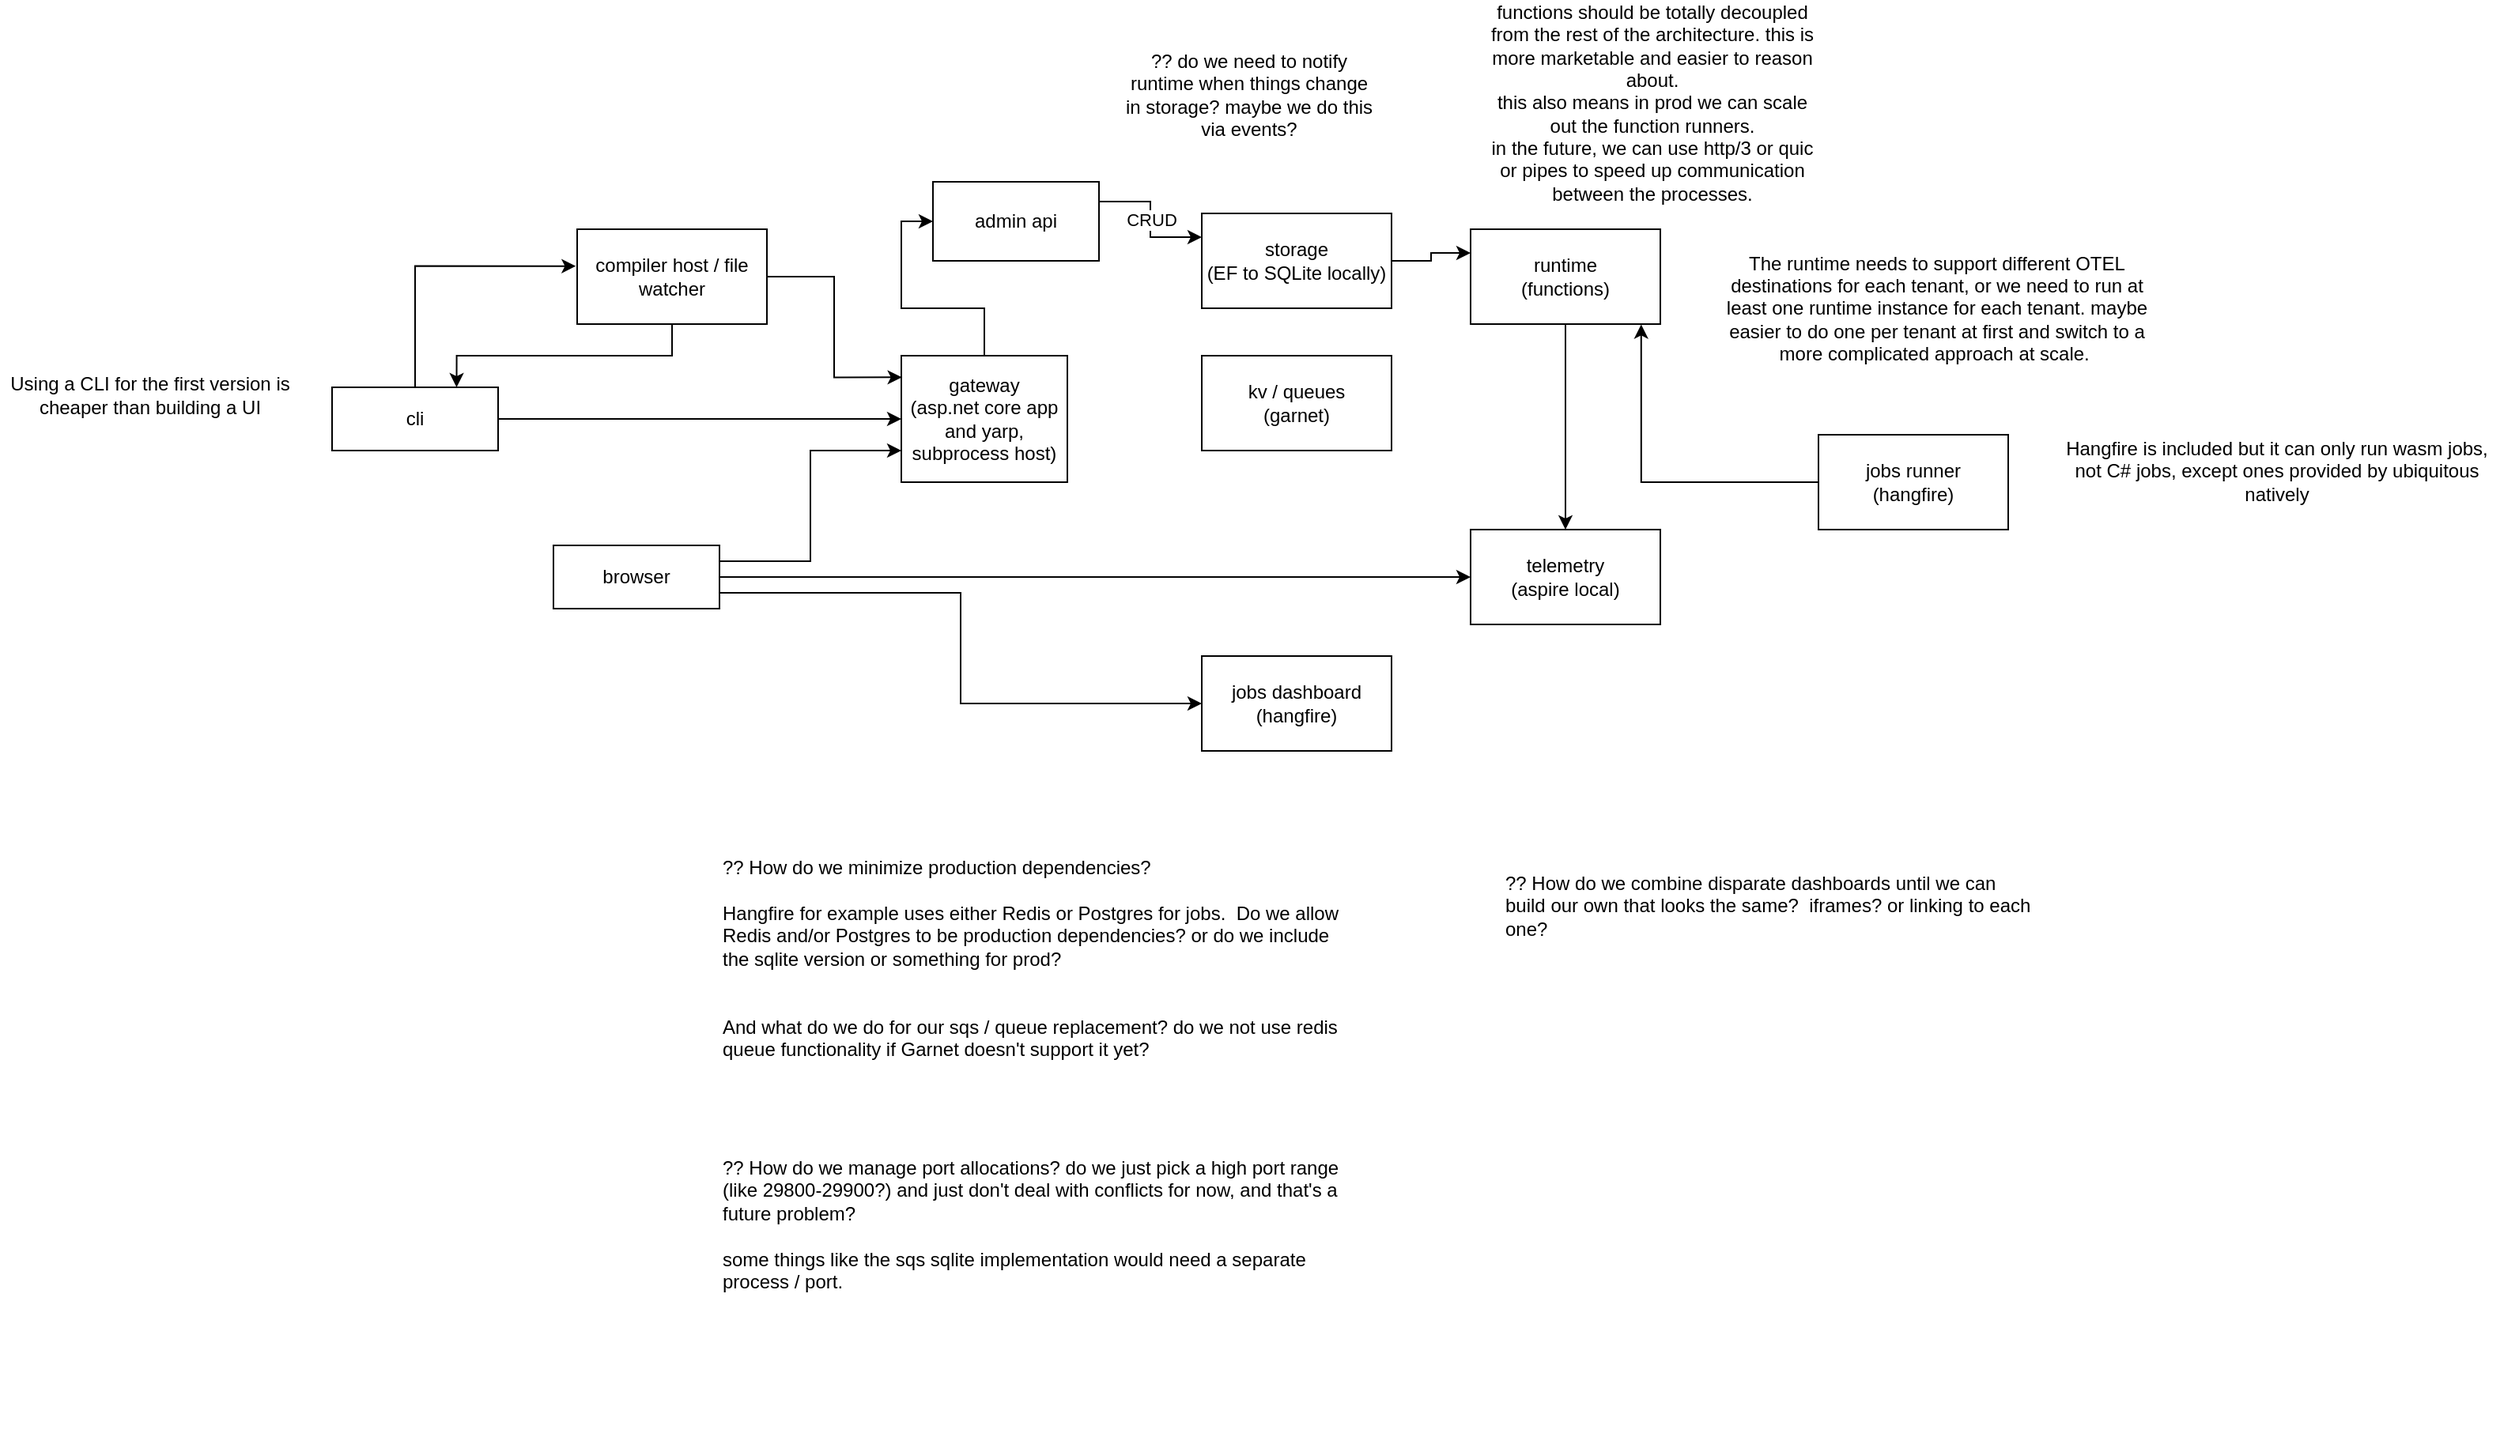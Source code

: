 <mxfile version="24.7.8" pages="2">
  <diagram name="Page-1" id="BgAlnJKzv2X2zv37iYPG">
    <mxGraphModel dx="2230" dy="837" grid="1" gridSize="10" guides="1" tooltips="1" connect="1" arrows="1" fold="1" page="1" pageScale="1" pageWidth="850" pageHeight="1100" math="0" shadow="0">
      <root>
        <mxCell id="0" />
        <mxCell id="1" parent="0" />
        <mxCell id="kKCNf0tcYqpQr1MLi-TP-12" style="edgeStyle=orthogonalEdgeStyle;rounded=0;orthogonalLoop=1;jettySize=auto;html=1;entryX=0;entryY=0.5;entryDx=0;entryDy=0;" edge="1" parent="1" source="kKCNf0tcYqpQr1MLi-TP-1" target="kKCNf0tcYqpQr1MLi-TP-4">
          <mxGeometry relative="1" as="geometry" />
        </mxCell>
        <mxCell id="kKCNf0tcYqpQr1MLi-TP-14" style="edgeStyle=orthogonalEdgeStyle;rounded=0;orthogonalLoop=1;jettySize=auto;html=1;exitX=1;exitY=0.5;exitDx=0;exitDy=0;" edge="1" parent="1" source="kKCNf0tcYqpQr1MLi-TP-15" target="kKCNf0tcYqpQr1MLi-TP-3">
          <mxGeometry relative="1" as="geometry" />
        </mxCell>
        <mxCell id="kKCNf0tcYqpQr1MLi-TP-1" value="gateway&lt;br&gt;(asp.net core app and yarp, subprocess host)" style="rounded=0;whiteSpace=wrap;html=1;" vertex="1" parent="1">
          <mxGeometry x="240" y="230" width="105" height="80" as="geometry" />
        </mxCell>
        <mxCell id="kKCNf0tcYqpQr1MLi-TP-18" style="edgeStyle=orthogonalEdgeStyle;rounded=0;orthogonalLoop=1;jettySize=auto;html=1;entryX=0.5;entryY=0;entryDx=0;entryDy=0;" edge="1" parent="1" source="kKCNf0tcYqpQr1MLi-TP-2" target="kKCNf0tcYqpQr1MLi-TP-3">
          <mxGeometry relative="1" as="geometry" />
        </mxCell>
        <mxCell id="kKCNf0tcYqpQr1MLi-TP-2" value="runtime&lt;br&gt;(functions)" style="rounded=0;whiteSpace=wrap;html=1;" vertex="1" parent="1">
          <mxGeometry x="600" y="150" width="120" height="60" as="geometry" />
        </mxCell>
        <mxCell id="kKCNf0tcYqpQr1MLi-TP-3" value="telemetry&lt;br&gt;(aspire local)" style="rounded=0;whiteSpace=wrap;html=1;" vertex="1" parent="1">
          <mxGeometry x="600" y="340" width="120" height="60" as="geometry" />
        </mxCell>
        <mxCell id="kKCNf0tcYqpQr1MLi-TP-4" value="admin api" style="rounded=0;whiteSpace=wrap;html=1;" vertex="1" parent="1">
          <mxGeometry x="260" y="120" width="105" height="50" as="geometry" />
        </mxCell>
        <mxCell id="kKCNf0tcYqpQr1MLi-TP-5" value="CRUD" style="edgeStyle=orthogonalEdgeStyle;rounded=0;orthogonalLoop=1;jettySize=auto;html=1;exitX=1;exitY=0.25;exitDx=0;exitDy=0;entryX=0;entryY=0.25;entryDx=0;entryDy=0;" edge="1" parent="1" source="kKCNf0tcYqpQr1MLi-TP-4" target="kKCNf0tcYqpQr1MLi-TP-20">
          <mxGeometry relative="1" as="geometry" />
        </mxCell>
        <mxCell id="kKCNf0tcYqpQr1MLi-TP-11" style="edgeStyle=orthogonalEdgeStyle;rounded=0;orthogonalLoop=1;jettySize=auto;html=1;entryX=0;entryY=0.5;entryDx=0;entryDy=0;" edge="1" parent="1" source="kKCNf0tcYqpQr1MLi-TP-7" target="kKCNf0tcYqpQr1MLi-TP-1">
          <mxGeometry relative="1" as="geometry" />
        </mxCell>
        <mxCell id="kKCNf0tcYqpQr1MLi-TP-7" value="cli" style="rounded=0;whiteSpace=wrap;html=1;" vertex="1" parent="1">
          <mxGeometry x="-120" y="250" width="105" height="40" as="geometry" />
        </mxCell>
        <mxCell id="kKCNf0tcYqpQr1MLi-TP-10" value="Using a CLI for the first version is cheaper than building a UI" style="text;html=1;align=center;verticalAlign=middle;whiteSpace=wrap;rounded=0;" vertex="1" parent="1">
          <mxGeometry x="-330" y="240" width="190" height="30" as="geometry" />
        </mxCell>
        <mxCell id="kKCNf0tcYqpQr1MLi-TP-16" style="edgeStyle=orthogonalEdgeStyle;rounded=0;orthogonalLoop=1;jettySize=auto;html=1;exitX=1;exitY=0.25;exitDx=0;exitDy=0;entryX=0;entryY=0.75;entryDx=0;entryDy=0;" edge="1" parent="1" source="kKCNf0tcYqpQr1MLi-TP-15" target="kKCNf0tcYqpQr1MLi-TP-1">
          <mxGeometry relative="1" as="geometry" />
        </mxCell>
        <mxCell id="kKCNf0tcYqpQr1MLi-TP-28" style="edgeStyle=orthogonalEdgeStyle;rounded=0;orthogonalLoop=1;jettySize=auto;html=1;exitX=1;exitY=0.75;exitDx=0;exitDy=0;entryX=0;entryY=0.5;entryDx=0;entryDy=0;" edge="1" parent="1" source="kKCNf0tcYqpQr1MLi-TP-15" target="kKCNf0tcYqpQr1MLi-TP-24">
          <mxGeometry relative="1" as="geometry" />
        </mxCell>
        <mxCell id="kKCNf0tcYqpQr1MLi-TP-15" value="browser" style="rounded=0;whiteSpace=wrap;html=1;" vertex="1" parent="1">
          <mxGeometry x="20" y="350" width="105" height="40" as="geometry" />
        </mxCell>
        <mxCell id="kKCNf0tcYqpQr1MLi-TP-17" value="functions should be totally decoupled from the rest of the architecture. this is more marketable and easier to reason about. &lt;br&gt;this also means in prod we can scale out the function runners.&lt;br&gt;in the future, we can use http/3 or quic or pipes to speed up communication between the processes." style="text;html=1;align=center;verticalAlign=middle;whiteSpace=wrap;rounded=0;" vertex="1" parent="1">
          <mxGeometry x="610" y="30" width="210" height="80" as="geometry" />
        </mxCell>
        <mxCell id="kKCNf0tcYqpQr1MLi-TP-19" value="The runtime needs to support different OTEL destinations for each tenant, or we need to run at least one runtime instance for each tenant. maybe easier to do one per tenant at first and switch to a more complicated approach at scale.&amp;nbsp;" style="text;html=1;align=center;verticalAlign=middle;whiteSpace=wrap;rounded=0;" vertex="1" parent="1">
          <mxGeometry x="760" y="160" width="270" height="80" as="geometry" />
        </mxCell>
        <mxCell id="kKCNf0tcYqpQr1MLi-TP-21" style="edgeStyle=orthogonalEdgeStyle;rounded=0;orthogonalLoop=1;jettySize=auto;html=1;entryX=0;entryY=0.25;entryDx=0;entryDy=0;" edge="1" parent="1" source="kKCNf0tcYqpQr1MLi-TP-20" target="kKCNf0tcYqpQr1MLi-TP-2">
          <mxGeometry relative="1" as="geometry" />
        </mxCell>
        <mxCell id="kKCNf0tcYqpQr1MLi-TP-20" value="storage&lt;br&gt;(EF to SQLite locally)" style="rounded=0;whiteSpace=wrap;html=1;" vertex="1" parent="1">
          <mxGeometry x="430" y="140" width="120" height="60" as="geometry" />
        </mxCell>
        <mxCell id="kKCNf0tcYqpQr1MLi-TP-22" value="?? do we need to notify runtime when things change in storage? maybe we do this via events?" style="text;html=1;align=center;verticalAlign=middle;whiteSpace=wrap;rounded=0;" vertex="1" parent="1">
          <mxGeometry x="380" y="30" width="160" height="70" as="geometry" />
        </mxCell>
        <mxCell id="kKCNf0tcYqpQr1MLi-TP-23" value="kv / queues&lt;br&gt;(garnet)" style="rounded=0;whiteSpace=wrap;html=1;" vertex="1" parent="1">
          <mxGeometry x="430" y="230" width="120" height="60" as="geometry" />
        </mxCell>
        <mxCell id="kKCNf0tcYqpQr1MLi-TP-24" value="jobs dashboard&lt;br&gt;(hangfire)" style="rounded=0;whiteSpace=wrap;html=1;" vertex="1" parent="1">
          <mxGeometry x="430" y="420" width="120" height="60" as="geometry" />
        </mxCell>
        <mxCell id="kKCNf0tcYqpQr1MLi-TP-25" value="jobs runner &lt;br&gt;(hangfire)" style="rounded=0;whiteSpace=wrap;html=1;" vertex="1" parent="1">
          <mxGeometry x="820" y="280" width="120" height="60" as="geometry" />
        </mxCell>
        <mxCell id="kKCNf0tcYqpQr1MLi-TP-26" style="edgeStyle=orthogonalEdgeStyle;rounded=0;orthogonalLoop=1;jettySize=auto;html=1;entryX=0.899;entryY=1.004;entryDx=0;entryDy=0;entryPerimeter=0;" edge="1" parent="1" source="kKCNf0tcYqpQr1MLi-TP-25" target="kKCNf0tcYqpQr1MLi-TP-2">
          <mxGeometry relative="1" as="geometry" />
        </mxCell>
        <mxCell id="kKCNf0tcYqpQr1MLi-TP-27" value="Hangfire is included but it can only run wasm jobs, not C# jobs, except ones provided by ubiquitous natively" style="text;html=1;align=center;verticalAlign=middle;whiteSpace=wrap;rounded=0;" vertex="1" parent="1">
          <mxGeometry x="970" y="280" width="280" height="45" as="geometry" />
        </mxCell>
        <mxCell id="kKCNf0tcYqpQr1MLi-TP-29" value="?? How do we minimize production dependencies?&lt;br&gt;&lt;br&gt;Hangfire for example uses either Redis or Postgres for jobs.&amp;nbsp; Do we allow Redis and/or Postgres to be production dependencies? or do we include the sqlite version or something for prod?&lt;br&gt;&lt;br&gt;&lt;br&gt;And what do we do for our sqs / queue replacement? do we not use redis queue functionality if Garnet doesn&#39;t support it yet?" style="text;html=1;whiteSpace=wrap;overflow=hidden;rounded=0;" vertex="1" parent="1">
          <mxGeometry x="125" y="540" width="400" height="180" as="geometry" />
        </mxCell>
        <mxCell id="kKCNf0tcYqpQr1MLi-TP-30" value="?? How do we combine disparate dashboards until we can build our own that looks the same?&amp;nbsp; iframes? or linking to each one?" style="text;html=1;whiteSpace=wrap;overflow=hidden;rounded=0;" vertex="1" parent="1">
          <mxGeometry x="620" y="550" width="340" height="120" as="geometry" />
        </mxCell>
        <mxCell id="QyFaaHx4M5t0cPcU4lT4-3" style="edgeStyle=orthogonalEdgeStyle;rounded=0;orthogonalLoop=1;jettySize=auto;html=1;exitX=0.5;exitY=1;exitDx=0;exitDy=0;entryX=0.75;entryY=0;entryDx=0;entryDy=0;" edge="1" parent="1" source="QyFaaHx4M5t0cPcU4lT4-1" target="kKCNf0tcYqpQr1MLi-TP-7">
          <mxGeometry relative="1" as="geometry" />
        </mxCell>
        <mxCell id="QyFaaHx4M5t0cPcU4lT4-1" value="compiler host / file watcher" style="rounded=0;whiteSpace=wrap;html=1;" vertex="1" parent="1">
          <mxGeometry x="35" y="150" width="120" height="60" as="geometry" />
        </mxCell>
        <mxCell id="QyFaaHx4M5t0cPcU4lT4-2" style="edgeStyle=orthogonalEdgeStyle;rounded=0;orthogonalLoop=1;jettySize=auto;html=1;exitX=0.5;exitY=0;exitDx=0;exitDy=0;entryX=-0.007;entryY=0.389;entryDx=0;entryDy=0;entryPerimeter=0;" edge="1" parent="1" source="kKCNf0tcYqpQr1MLi-TP-7" target="QyFaaHx4M5t0cPcU4lT4-1">
          <mxGeometry relative="1" as="geometry" />
        </mxCell>
        <mxCell id="QyFaaHx4M5t0cPcU4lT4-4" style="edgeStyle=orthogonalEdgeStyle;rounded=0;orthogonalLoop=1;jettySize=auto;html=1;entryX=0.003;entryY=0.171;entryDx=0;entryDy=0;entryPerimeter=0;" edge="1" parent="1" source="QyFaaHx4M5t0cPcU4lT4-1" target="kKCNf0tcYqpQr1MLi-TP-1">
          <mxGeometry relative="1" as="geometry" />
        </mxCell>
        <mxCell id="QyFaaHx4M5t0cPcU4lT4-5" value="?? How do we manage port allocations? do we just pick a high port range (like 29800-29900?) and just don&#39;t deal with conflicts for now, and that&#39;s a future problem?&lt;br&gt;&lt;br&gt;some things like the sqs sqlite implementation would need a separate process / port." style="text;html=1;whiteSpace=wrap;overflow=hidden;rounded=0;" vertex="1" parent="1">
          <mxGeometry x="125" y="730" width="400" height="180" as="geometry" />
        </mxCell>
      </root>
    </mxGraphModel>
  </diagram>
  <diagram id="j1JMOcsOj_2lu-Oa627D" name="Queues">
    <mxGraphModel dx="2001" dy="1214" grid="1" gridSize="10" guides="1" tooltips="1" connect="1" arrows="1" fold="1" page="1" pageScale="1" pageWidth="850" pageHeight="1100" math="0" shadow="0">
      <root>
        <mxCell id="0" />
        <mxCell id="1" parent="0" />
        <mxCell id="_-e5Q1NqadV4ilkCeswo-2" value="&lt;h1 style=&quot;margin-top: 0px;&quot;&gt;Options&lt;/h1&gt;&lt;p&gt;Use Redis directly&lt;br&gt;Use something like this that&#39;s SQS compatible:&amp;nbsp;https://news.ycombinator.com/item?id=40837610&lt;br&gt;Hangfire FOSS needs to use this FOSS version of Redis, but it SEEMS garnet-compatible?&amp;nbsp;&lt;a style=&quot;text-wrap: nowrap; background-color: transparent; box-sizing: border-box; text-decoration-line: none; caret-color: rgb(31, 35, 40); font-family: -apple-system, BlinkMacSystemFont, &amp;quot;Segoe UI&amp;quot;, &amp;quot;Noto Sans&amp;quot;, Helvetica, Arial, sans-serif, &amp;quot;Apple Color Emoji&amp;quot;, &amp;quot;Segoe UI Emoji&amp;quot;; font-size: 20px; font-weight: 600; text-overflow: ellipsis; overflow-x: hidden !important; display: inline !important;&quot; href=&quot;https://github.com/marcoCasamento/Hangfire.Redis.StackExchange&quot; class=&quot;d-block overflow-x-hidden color-fg-default&quot; data-turbo-frame=&quot;repo-content-turbo-frame&quot; data-pjax=&quot;#repo-content-pjax-container&quot;&gt;Hangfire.Redis.StackExchange&lt;/a&gt;&lt;br&gt;&lt;/p&gt;&lt;p&gt;&lt;br&gt;&lt;/p&gt;" style="text;html=1;whiteSpace=wrap;overflow=hidden;rounded=0;" vertex="1" parent="1">
          <mxGeometry x="160" y="270" width="400" height="180" as="geometry" />
        </mxCell>
      </root>
    </mxGraphModel>
  </diagram>
</mxfile>
